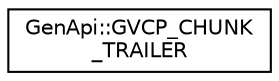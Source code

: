 digraph "Graphical Class Hierarchy"
{
  edge [fontname="Helvetica",fontsize="10",labelfontname="Helvetica",labelfontsize="10"];
  node [fontname="Helvetica",fontsize="10",shape=record];
  rankdir="LR";
  Node1 [label="GenApi::GVCP_CHUNK\l_TRAILER",height=0.2,width=0.4,color="black", fillcolor="white", style="filled",URL="$struct_gen_api_1_1_g_v_c_p___c_h_u_n_k___t_r_a_i_l_e_r.html",tooltip="header of a GVCP request packet "];
}
